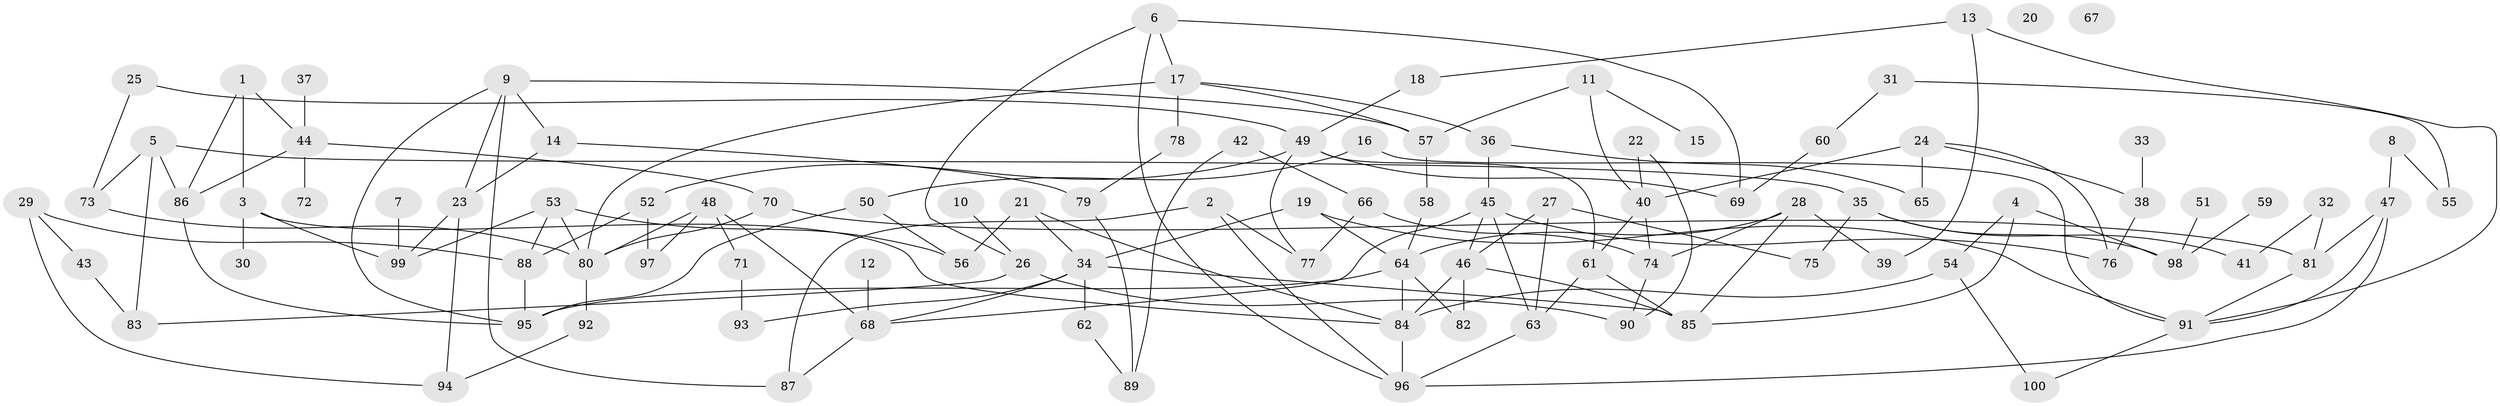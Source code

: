 // Generated by graph-tools (version 1.1) at 2025/00/03/09/25 03:00:42]
// undirected, 100 vertices, 154 edges
graph export_dot {
graph [start="1"]
  node [color=gray90,style=filled];
  1;
  2;
  3;
  4;
  5;
  6;
  7;
  8;
  9;
  10;
  11;
  12;
  13;
  14;
  15;
  16;
  17;
  18;
  19;
  20;
  21;
  22;
  23;
  24;
  25;
  26;
  27;
  28;
  29;
  30;
  31;
  32;
  33;
  34;
  35;
  36;
  37;
  38;
  39;
  40;
  41;
  42;
  43;
  44;
  45;
  46;
  47;
  48;
  49;
  50;
  51;
  52;
  53;
  54;
  55;
  56;
  57;
  58;
  59;
  60;
  61;
  62;
  63;
  64;
  65;
  66;
  67;
  68;
  69;
  70;
  71;
  72;
  73;
  74;
  75;
  76;
  77;
  78;
  79;
  80;
  81;
  82;
  83;
  84;
  85;
  86;
  87;
  88;
  89;
  90;
  91;
  92;
  93;
  94;
  95;
  96;
  97;
  98;
  99;
  100;
  1 -- 3;
  1 -- 44;
  1 -- 86;
  2 -- 77;
  2 -- 87;
  2 -- 96;
  3 -- 30;
  3 -- 84;
  3 -- 99;
  4 -- 54;
  4 -- 85;
  4 -- 98;
  5 -- 35;
  5 -- 73;
  5 -- 83;
  5 -- 86;
  6 -- 17;
  6 -- 26;
  6 -- 69;
  6 -- 96;
  7 -- 99;
  8 -- 47;
  8 -- 55;
  9 -- 14;
  9 -- 23;
  9 -- 57;
  9 -- 87;
  9 -- 95;
  10 -- 26;
  11 -- 15;
  11 -- 40;
  11 -- 57;
  12 -- 68;
  13 -- 18;
  13 -- 39;
  13 -- 91;
  14 -- 23;
  14 -- 79;
  16 -- 50;
  16 -- 91;
  17 -- 36;
  17 -- 57;
  17 -- 78;
  17 -- 80;
  18 -- 49;
  19 -- 34;
  19 -- 64;
  19 -- 91;
  21 -- 34;
  21 -- 56;
  21 -- 84;
  22 -- 40;
  22 -- 90;
  23 -- 94;
  23 -- 99;
  24 -- 38;
  24 -- 40;
  24 -- 65;
  24 -- 76;
  25 -- 49;
  25 -- 73;
  26 -- 83;
  26 -- 90;
  27 -- 46;
  27 -- 63;
  27 -- 75;
  28 -- 39;
  28 -- 64;
  28 -- 74;
  28 -- 85;
  29 -- 43;
  29 -- 88;
  29 -- 94;
  31 -- 55;
  31 -- 60;
  32 -- 41;
  32 -- 81;
  33 -- 38;
  34 -- 62;
  34 -- 68;
  34 -- 85;
  34 -- 93;
  35 -- 41;
  35 -- 75;
  35 -- 98;
  36 -- 45;
  36 -- 65;
  37 -- 44;
  38 -- 76;
  40 -- 61;
  40 -- 74;
  42 -- 66;
  42 -- 89;
  43 -- 83;
  44 -- 70;
  44 -- 72;
  44 -- 86;
  45 -- 46;
  45 -- 63;
  45 -- 68;
  45 -- 76;
  46 -- 82;
  46 -- 84;
  46 -- 85;
  47 -- 81;
  47 -- 91;
  47 -- 96;
  48 -- 68;
  48 -- 71;
  48 -- 80;
  48 -- 97;
  49 -- 52;
  49 -- 61;
  49 -- 69;
  49 -- 77;
  50 -- 56;
  50 -- 95;
  51 -- 98;
  52 -- 88;
  52 -- 97;
  53 -- 56;
  53 -- 80;
  53 -- 88;
  53 -- 99;
  54 -- 84;
  54 -- 100;
  57 -- 58;
  58 -- 64;
  59 -- 98;
  60 -- 69;
  61 -- 63;
  61 -- 85;
  62 -- 89;
  63 -- 96;
  64 -- 82;
  64 -- 84;
  64 -- 95;
  66 -- 74;
  66 -- 77;
  68 -- 87;
  70 -- 80;
  70 -- 81;
  71 -- 93;
  73 -- 80;
  74 -- 90;
  78 -- 79;
  79 -- 89;
  80 -- 92;
  81 -- 91;
  84 -- 96;
  86 -- 95;
  88 -- 95;
  91 -- 100;
  92 -- 94;
}

